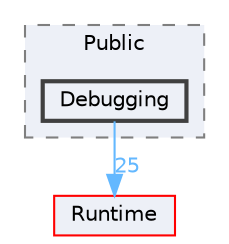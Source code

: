 digraph "Debugging"
{
 // INTERACTIVE_SVG=YES
 // LATEX_PDF_SIZE
  bgcolor="transparent";
  edge [fontname=Helvetica,fontsize=10,labelfontname=Helvetica,labelfontsize=10];
  node [fontname=Helvetica,fontsize=10,shape=box,height=0.2,width=0.4];
  compound=true
  subgraph clusterdir_d9e134d0d04dde463f57599c26c0f25a {
    graph [ bgcolor="#edf0f7", pencolor="grey50", label="Public", fontname=Helvetica,fontsize=10 style="filled,dashed", URL="dir_d9e134d0d04dde463f57599c26c0f25a.html",tooltip=""]
  dir_376a2ab123ceb4db14ba3577e94c9d3d [label="Debugging", fillcolor="#edf0f7", color="grey25", style="filled,bold", URL="dir_376a2ab123ceb4db14ba3577e94c9d3d.html",tooltip=""];
  }
  dir_7536b172fbd480bfd146a1b1acd6856b [label="Runtime", fillcolor="#edf0f7", color="red", style="filled", URL="dir_7536b172fbd480bfd146a1b1acd6856b.html",tooltip=""];
  dir_376a2ab123ceb4db14ba3577e94c9d3d->dir_7536b172fbd480bfd146a1b1acd6856b [headlabel="25", labeldistance=1.5 headhref="dir_000301_000984.html" href="dir_000301_000984.html" color="steelblue1" fontcolor="steelblue1"];
}
